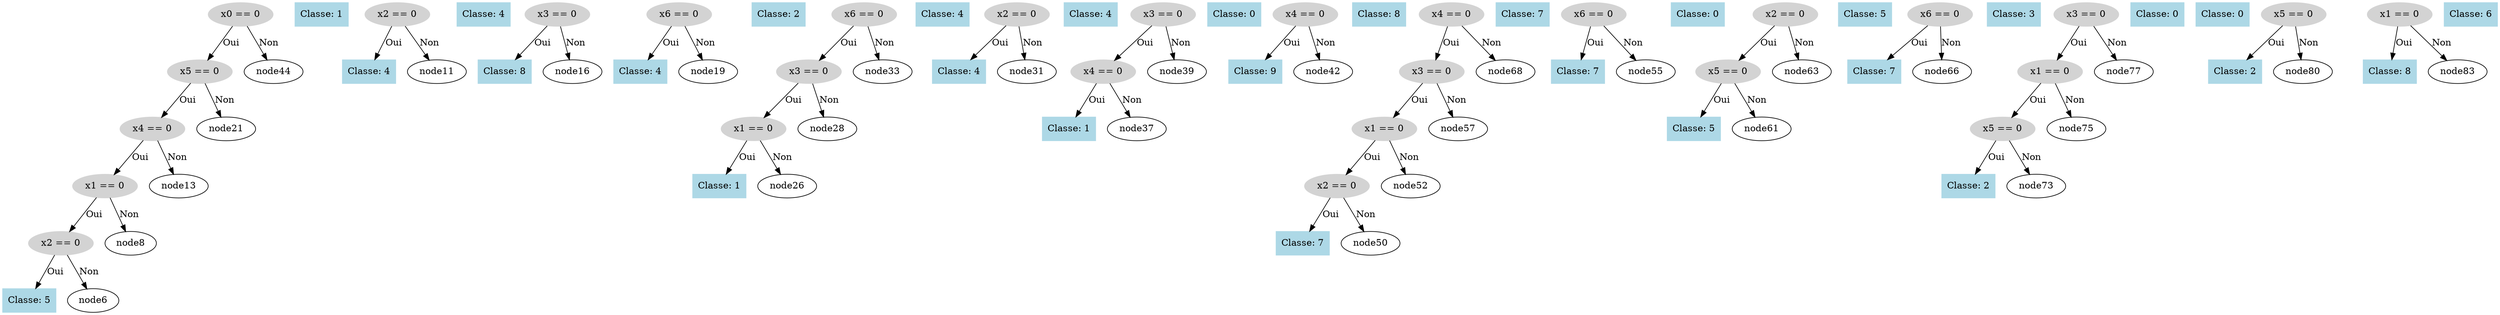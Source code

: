 digraph DecisionTree {
  node0 [label="x0 == 0", shape=ellipse, style=filled, color=lightgray];
  node0 -> node1 [label="Oui"];
  node1 [label="x5 == 0", shape=ellipse, style=filled, color=lightgray];
  node1 -> node2 [label="Oui"];
  node2 [label="x4 == 0", shape=ellipse, style=filled, color=lightgray];
  node2 -> node3 [label="Oui"];
  node3 [label="x1 == 0", shape=ellipse, style=filled, color=lightgray];
  node3 -> node4 [label="Oui"];
  node4 [label="x2 == 0", shape=ellipse, style=filled, color=lightgray];
  node4 -> node5 [label="Oui"];
  node5 [label="Classe: 5", shape=box, style=filled, color=lightblue];
  node4 -> node6 [label="Non"];
  node7 [label="Classe: 1", shape=box, style=filled, color=lightblue];
  node3 -> node8 [label="Non"];
  node9 [label="x2 == 0", shape=ellipse, style=filled, color=lightgray];
  node9 -> node10 [label="Oui"];
  node10 [label="Classe: 4", shape=box, style=filled, color=lightblue];
  node9 -> node11 [label="Non"];
  node12 [label="Classe: 4", shape=box, style=filled, color=lightblue];
  node2 -> node13 [label="Non"];
  node14 [label="x3 == 0", shape=ellipse, style=filled, color=lightgray];
  node14 -> node15 [label="Oui"];
  node15 [label="Classe: 8", shape=box, style=filled, color=lightblue];
  node14 -> node16 [label="Non"];
  node17 [label="x6 == 0", shape=ellipse, style=filled, color=lightgray];
  node17 -> node18 [label="Oui"];
  node18 [label="Classe: 4", shape=box, style=filled, color=lightblue];
  node17 -> node19 [label="Non"];
  node20 [label="Classe: 2", shape=box, style=filled, color=lightblue];
  node1 -> node21 [label="Non"];
  node22 [label="x6 == 0", shape=ellipse, style=filled, color=lightgray];
  node22 -> node23 [label="Oui"];
  node23 [label="x3 == 0", shape=ellipse, style=filled, color=lightgray];
  node23 -> node24 [label="Oui"];
  node24 [label="x1 == 0", shape=ellipse, style=filled, color=lightgray];
  node24 -> node25 [label="Oui"];
  node25 [label="Classe: 1", shape=box, style=filled, color=lightblue];
  node24 -> node26 [label="Non"];
  node27 [label="Classe: 4", shape=box, style=filled, color=lightblue];
  node23 -> node28 [label="Non"];
  node29 [label="x2 == 0", shape=ellipse, style=filled, color=lightgray];
  node29 -> node30 [label="Oui"];
  node30 [label="Classe: 4", shape=box, style=filled, color=lightblue];
  node29 -> node31 [label="Non"];
  node32 [label="Classe: 4", shape=box, style=filled, color=lightblue];
  node22 -> node33 [label="Non"];
  node34 [label="x3 == 0", shape=ellipse, style=filled, color=lightgray];
  node34 -> node35 [label="Oui"];
  node35 [label="x4 == 0", shape=ellipse, style=filled, color=lightgray];
  node35 -> node36 [label="Oui"];
  node36 [label="Classe: 1", shape=box, style=filled, color=lightblue];
  node35 -> node37 [label="Non"];
  node38 [label="Classe: 0", shape=box, style=filled, color=lightblue];
  node34 -> node39 [label="Non"];
  node40 [label="x4 == 0", shape=ellipse, style=filled, color=lightgray];
  node40 -> node41 [label="Oui"];
  node41 [label="Classe: 9", shape=box, style=filled, color=lightblue];
  node40 -> node42 [label="Non"];
  node43 [label="Classe: 8", shape=box, style=filled, color=lightblue];
  node0 -> node44 [label="Non"];
  node45 [label="x4 == 0", shape=ellipse, style=filled, color=lightgray];
  node45 -> node46 [label="Oui"];
  node46 [label="x3 == 0", shape=ellipse, style=filled, color=lightgray];
  node46 -> node47 [label="Oui"];
  node47 [label="x1 == 0", shape=ellipse, style=filled, color=lightgray];
  node47 -> node48 [label="Oui"];
  node48 [label="x2 == 0", shape=ellipse, style=filled, color=lightgray];
  node48 -> node49 [label="Oui"];
  node49 [label="Classe: 7", shape=box, style=filled, color=lightblue];
  node48 -> node50 [label="Non"];
  node51 [label="Classe: 7", shape=box, style=filled, color=lightblue];
  node47 -> node52 [label="Non"];
  node53 [label="x6 == 0", shape=ellipse, style=filled, color=lightgray];
  node53 -> node54 [label="Oui"];
  node54 [label="Classe: 7", shape=box, style=filled, color=lightblue];
  node53 -> node55 [label="Non"];
  node56 [label="Classe: 0", shape=box, style=filled, color=lightblue];
  node46 -> node57 [label="Non"];
  node58 [label="x2 == 0", shape=ellipse, style=filled, color=lightgray];
  node58 -> node59 [label="Oui"];
  node59 [label="x5 == 0", shape=ellipse, style=filled, color=lightgray];
  node59 -> node60 [label="Oui"];
  node60 [label="Classe: 5", shape=box, style=filled, color=lightblue];
  node59 -> node61 [label="Non"];
  node62 [label="Classe: 5", shape=box, style=filled, color=lightblue];
  node58 -> node63 [label="Non"];
  node64 [label="x6 == 0", shape=ellipse, style=filled, color=lightgray];
  node64 -> node65 [label="Oui"];
  node65 [label="Classe: 7", shape=box, style=filled, color=lightblue];
  node64 -> node66 [label="Non"];
  node67 [label="Classe: 3", shape=box, style=filled, color=lightblue];
  node45 -> node68 [label="Non"];
  node69 [label="x3 == 0", shape=ellipse, style=filled, color=lightgray];
  node69 -> node70 [label="Oui"];
  node70 [label="x1 == 0", shape=ellipse, style=filled, color=lightgray];
  node70 -> node71 [label="Oui"];
  node71 [label="x5 == 0", shape=ellipse, style=filled, color=lightgray];
  node71 -> node72 [label="Oui"];
  node72 [label="Classe: 2", shape=box, style=filled, color=lightblue];
  node71 -> node73 [label="Non"];
  node74 [label="Classe: 0", shape=box, style=filled, color=lightblue];
  node70 -> node75 [label="Non"];
  node76 [label="Classe: 0", shape=box, style=filled, color=lightblue];
  node69 -> node77 [label="Non"];
  node78 [label="x5 == 0", shape=ellipse, style=filled, color=lightgray];
  node78 -> node79 [label="Oui"];
  node79 [label="Classe: 2", shape=box, style=filled, color=lightblue];
  node78 -> node80 [label="Non"];
  node81 [label="x1 == 0", shape=ellipse, style=filled, color=lightgray];
  node81 -> node82 [label="Oui"];
  node82 [label="Classe: 8", shape=box, style=filled, color=lightblue];
  node81 -> node83 [label="Non"];
  node84 [label="Classe: 6", shape=box, style=filled, color=lightblue];
}
